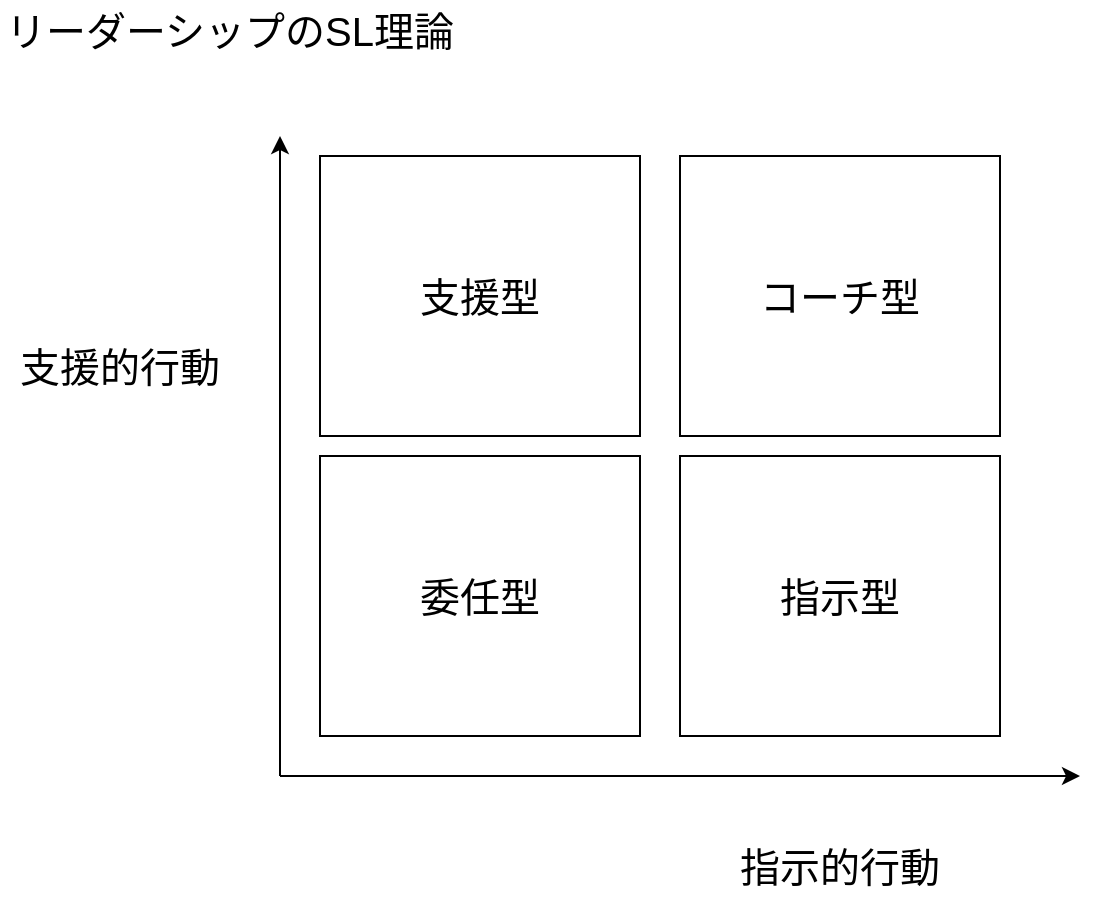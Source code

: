 <mxfile version="20.6.0" type="github">
  <diagram id="NnzZ0H_yQoRmiwkCd6tf" name="ページ1">
    <mxGraphModel dx="1422" dy="786" grid="1" gridSize="10" guides="1" tooltips="1" connect="1" arrows="1" fold="1" page="1" pageScale="1" pageWidth="827" pageHeight="1169" math="0" shadow="0">
      <root>
        <mxCell id="0" />
        <mxCell id="1" parent="0" />
        <mxCell id="rFxlMDQk0PwinFuXbWSe-1" value="" style="endArrow=classic;html=1;rounded=0;" edge="1" parent="1">
          <mxGeometry width="50" height="50" relative="1" as="geometry">
            <mxPoint x="160" y="398" as="sourcePoint" />
            <mxPoint x="560" y="398" as="targetPoint" />
          </mxGeometry>
        </mxCell>
        <mxCell id="rFxlMDQk0PwinFuXbWSe-2" value="" style="endArrow=classic;html=1;rounded=0;" edge="1" parent="1">
          <mxGeometry width="50" height="50" relative="1" as="geometry">
            <mxPoint x="160" y="398" as="sourcePoint" />
            <mxPoint x="160" y="78" as="targetPoint" />
          </mxGeometry>
        </mxCell>
        <mxCell id="rFxlMDQk0PwinFuXbWSe-4" value="委任型" style="rounded=0;whiteSpace=wrap;html=1;fontSize=20;" vertex="1" parent="1">
          <mxGeometry x="180" y="238" width="160" height="140" as="geometry" />
        </mxCell>
        <mxCell id="rFxlMDQk0PwinFuXbWSe-5" value="指示型" style="rounded=0;whiteSpace=wrap;html=1;fontSize=20;" vertex="1" parent="1">
          <mxGeometry x="360" y="238" width="160" height="140" as="geometry" />
        </mxCell>
        <mxCell id="rFxlMDQk0PwinFuXbWSe-6" value="支援型" style="rounded=0;whiteSpace=wrap;html=1;fontSize=20;" vertex="1" parent="1">
          <mxGeometry x="180" y="88" width="160" height="140" as="geometry" />
        </mxCell>
        <mxCell id="rFxlMDQk0PwinFuXbWSe-7" value="コーチ型" style="rounded=0;whiteSpace=wrap;html=1;fontSize=20;" vertex="1" parent="1">
          <mxGeometry x="360" y="88" width="160" height="140" as="geometry" />
        </mxCell>
        <mxCell id="rFxlMDQk0PwinFuXbWSe-8" value="指示的行動" style="text;html=1;strokeColor=none;fillColor=none;align=center;verticalAlign=middle;whiteSpace=wrap;rounded=0;fontSize=20;" vertex="1" parent="1">
          <mxGeometry x="380" y="428" width="120" height="30" as="geometry" />
        </mxCell>
        <mxCell id="rFxlMDQk0PwinFuXbWSe-9" value="支援的行動" style="text;html=1;strokeColor=none;fillColor=none;align=center;verticalAlign=middle;whiteSpace=wrap;rounded=0;fontSize=20;" vertex="1" parent="1">
          <mxGeometry x="20" y="178" width="120" height="30" as="geometry" />
        </mxCell>
        <mxCell id="rFxlMDQk0PwinFuXbWSe-10" value="リーダーシップのSL理論" style="text;html=1;strokeColor=none;fillColor=none;align=center;verticalAlign=middle;whiteSpace=wrap;rounded=0;fontSize=20;" vertex="1" parent="1">
          <mxGeometry x="20" y="10" width="230" height="30" as="geometry" />
        </mxCell>
      </root>
    </mxGraphModel>
  </diagram>
</mxfile>
